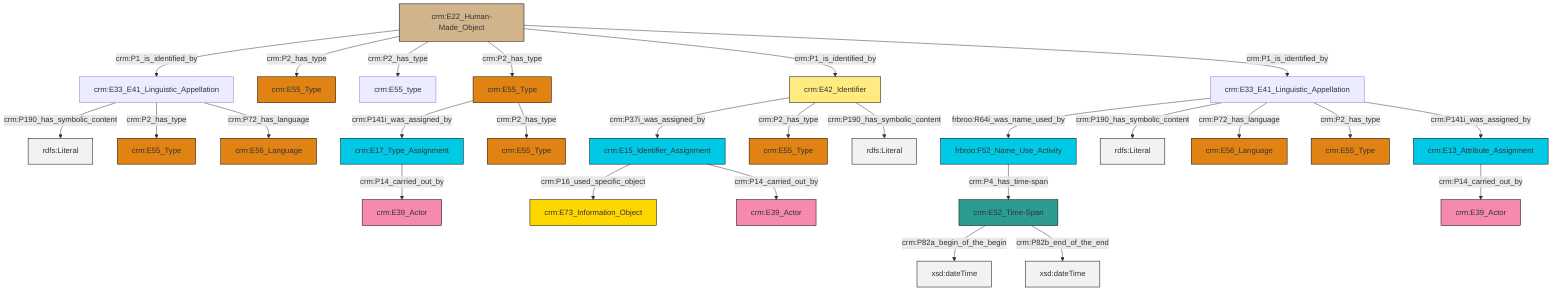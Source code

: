 graph TD
classDef Literal fill:#f2f2f2,stroke:#000000;
classDef CRM_Entity fill:#FFFFFF,stroke:#000000;
classDef Temporal_Entity fill:#00C9E6, stroke:#000000;
classDef Type fill:#E18312, stroke:#000000;
classDef Time-Span fill:#2C9C91, stroke:#000000;
classDef Appellation fill:#FFEB7F, stroke:#000000;
classDef Place fill:#008836, stroke:#000000;
classDef Persistent_Item fill:#B266B2, stroke:#000000;
classDef Conceptual_Object fill:#FFD700, stroke:#000000;
classDef Physical_Thing fill:#D2B48C, stroke:#000000;
classDef Actor fill:#f58aad, stroke:#000000;
classDef PC_Classes fill:#4ce600, stroke:#000000;
classDef Multi fill:#cccccc,stroke:#000000;

4["crm:E33_E41_Linguistic_Appellation"]:::Default -->|frbroo:R64i_was_name_used_by| 0["frbroo:F52_Name_Use_Activity"]:::Temporal_Entity
5["crm:E15_Identifier_Assignment"]:::Temporal_Entity -->|crm:P16_used_specific_object| 6["crm:E73_Information_Object"]:::Conceptual_Object
9["crm:E22_Human-Made_Object"]:::Physical_Thing -->|crm:P1_is_identified_by| 10["crm:E33_E41_Linguistic_Appellation"]:::Default
9["crm:E22_Human-Made_Object"]:::Physical_Thing -->|crm:P2_has_type| 11["crm:E55_Type"]:::Type
13["crm:E52_Time-Span"]:::Time-Span -->|crm:P82a_begin_of_the_begin| 14[xsd:dateTime]:::Literal
9["crm:E22_Human-Made_Object"]:::Physical_Thing -->|crm:P2_has_type| 17["crm:E55_type"]:::Default
10["crm:E33_E41_Linguistic_Appellation"]:::Default -->|crm:P190_has_symbolic_content| 18[rdfs:Literal]:::Literal
9["crm:E22_Human-Made_Object"]:::Physical_Thing -->|crm:P2_has_type| 19["crm:E55_Type"]:::Type
4["crm:E33_E41_Linguistic_Appellation"]:::Default -->|crm:P190_has_symbolic_content| 22[rdfs:Literal]:::Literal
5["crm:E15_Identifier_Assignment"]:::Temporal_Entity -->|crm:P14_carried_out_by| 25["crm:E39_Actor"]:::Actor
4["crm:E33_E41_Linguistic_Appellation"]:::Default -->|crm:P72_has_language| 27["crm:E56_Language"]:::Type
4["crm:E33_E41_Linguistic_Appellation"]:::Default -->|crm:P2_has_type| 7["crm:E55_Type"]:::Type
20["crm:E13_Attribute_Assignment"]:::Temporal_Entity -->|crm:P14_carried_out_by| 30["crm:E39_Actor"]:::Actor
0["frbroo:F52_Name_Use_Activity"]:::Temporal_Entity -->|crm:P4_has_time-span| 13["crm:E52_Time-Span"]:::Time-Span
9["crm:E22_Human-Made_Object"]:::Physical_Thing -->|crm:P1_is_identified_by| 31["crm:E42_Identifier"]:::Appellation
4["crm:E33_E41_Linguistic_Appellation"]:::Default -->|crm:P141i_was_assigned_by| 20["crm:E13_Attribute_Assignment"]:::Temporal_Entity
10["crm:E33_E41_Linguistic_Appellation"]:::Default -->|crm:P2_has_type| 32["crm:E55_Type"]:::Type
9["crm:E22_Human-Made_Object"]:::Physical_Thing -->|crm:P1_is_identified_by| 4["crm:E33_E41_Linguistic_Appellation"]:::Default
31["crm:E42_Identifier"]:::Appellation -->|crm:P37i_was_assigned_by| 5["crm:E15_Identifier_Assignment"]:::Temporal_Entity
31["crm:E42_Identifier"]:::Appellation -->|crm:P2_has_type| 15["crm:E55_Type"]:::Type
2["crm:E17_Type_Assignment"]:::Temporal_Entity -->|crm:P14_carried_out_by| 23["crm:E39_Actor"]:::Actor
31["crm:E42_Identifier"]:::Appellation -->|crm:P190_has_symbolic_content| 43[rdfs:Literal]:::Literal
13["crm:E52_Time-Span"]:::Time-Span -->|crm:P82b_end_of_the_end| 45[xsd:dateTime]:::Literal
19["crm:E55_Type"]:::Type -->|crm:P141i_was_assigned_by| 2["crm:E17_Type_Assignment"]:::Temporal_Entity
19["crm:E55_Type"]:::Type -->|crm:P2_has_type| 39["crm:E55_Type"]:::Type
10["crm:E33_E41_Linguistic_Appellation"]:::Default -->|crm:P72_has_language| 28["crm:E56_Language"]:::Type
